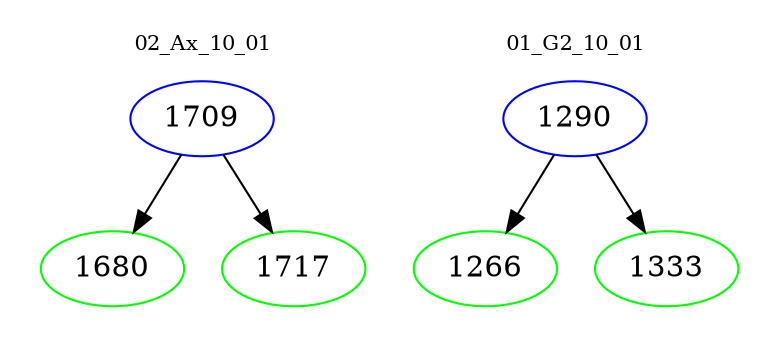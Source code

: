 digraph{
subgraph cluster_0 {
color = white
label = "02_Ax_10_01";
fontsize=10;
T0_1709 [label="1709", color="blue"]
T0_1709 -> T0_1680 [color="black"]
T0_1680 [label="1680", color="green"]
T0_1709 -> T0_1717 [color="black"]
T0_1717 [label="1717", color="green"]
}
subgraph cluster_1 {
color = white
label = "01_G2_10_01";
fontsize=10;
T1_1290 [label="1290", color="blue"]
T1_1290 -> T1_1266 [color="black"]
T1_1266 [label="1266", color="green"]
T1_1290 -> T1_1333 [color="black"]
T1_1333 [label="1333", color="green"]
}
}
